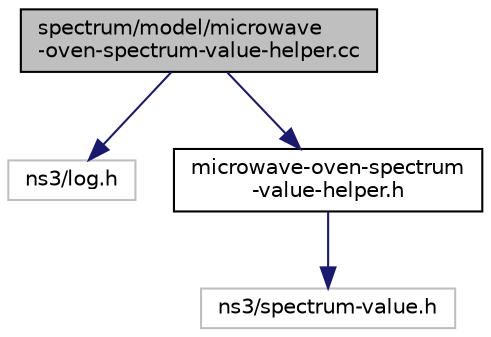 digraph "spectrum/model/microwave-oven-spectrum-value-helper.cc"
{
  edge [fontname="Helvetica",fontsize="10",labelfontname="Helvetica",labelfontsize="10"];
  node [fontname="Helvetica",fontsize="10",shape=record];
  Node1 [label="spectrum/model/microwave\l-oven-spectrum-value-helper.cc",height=0.2,width=0.4,color="black", fillcolor="grey75", style="filled", fontcolor="black"];
  Node1 -> Node2 [color="midnightblue",fontsize="10",style="solid"];
  Node2 [label="ns3/log.h",height=0.2,width=0.4,color="grey75", fillcolor="white", style="filled"];
  Node1 -> Node3 [color="midnightblue",fontsize="10",style="solid"];
  Node3 [label="microwave-oven-spectrum\l-value-helper.h",height=0.2,width=0.4,color="black", fillcolor="white", style="filled",URL="$d5/d81/microwave-oven-spectrum-value-helper_8h.html"];
  Node3 -> Node4 [color="midnightblue",fontsize="10",style="solid"];
  Node4 [label="ns3/spectrum-value.h",height=0.2,width=0.4,color="grey75", fillcolor="white", style="filled"];
}
